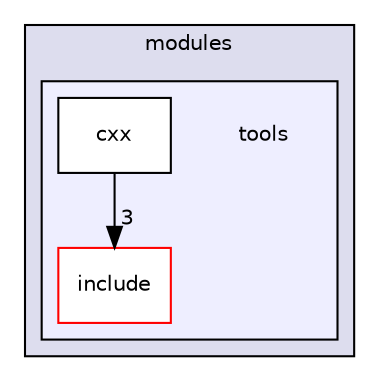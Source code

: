 digraph "tools" {
  compound=true
  node [ fontsize="10", fontname="Helvetica"];
  edge [ labelfontsize="10", labelfontname="Helvetica"];
  subgraph clusterdir_ee3c23494b4011e6a628e4900ef262df {
    graph [ bgcolor="#ddddee", pencolor="black", label="modules" fontname="Helvetica", fontsize="10", URL="dir_ee3c23494b4011e6a628e4900ef262df.html"]
  subgraph clusterdir_f0fdfbf866f75abaaae77c9c053e2c4e {
    graph [ bgcolor="#eeeeff", pencolor="black", label="" URL="dir_f0fdfbf866f75abaaae77c9c053e2c4e.html"];
    dir_f0fdfbf866f75abaaae77c9c053e2c4e [shape=plaintext label="tools"];
    dir_d8d44cc8980f17a25cb31972455dcd75 [shape=box label="cxx" color="black" fillcolor="white" style="filled" URL="dir_d8d44cc8980f17a25cb31972455dcd75.html"];
    dir_8bac8d863a219c5043d058eed9956308 [shape=box label="include" color="red" fillcolor="white" style="filled" URL="dir_8bac8d863a219c5043d058eed9956308.html"];
  }
  }
  dir_d8d44cc8980f17a25cb31972455dcd75->dir_8bac8d863a219c5043d058eed9956308 [headlabel="3", labeldistance=1.5 headhref="dir_000143_000210.html"];
}
